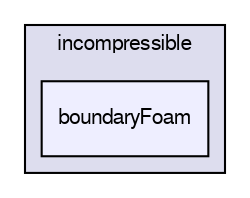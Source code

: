 digraph "applications/solvers/incompressible/boundaryFoam" {
  bgcolor=transparent;
  compound=true
  node [ fontsize="10", fontname="FreeSans"];
  edge [ labelfontsize="10", labelfontname="FreeSans"];
  subgraph clusterdir_2a80a7eee79ab677323c49fed47bf4a4 {
    graph [ bgcolor="#ddddee", pencolor="black", label="incompressible" fontname="FreeSans", fontsize="10", URL="dir_2a80a7eee79ab677323c49fed47bf4a4.html"]
  dir_172e92bf79c60ad154fb0f288873f7f1 [shape=box, label="boundaryFoam", style="filled", fillcolor="#eeeeff", pencolor="black", URL="dir_172e92bf79c60ad154fb0f288873f7f1.html"];
  }
}
